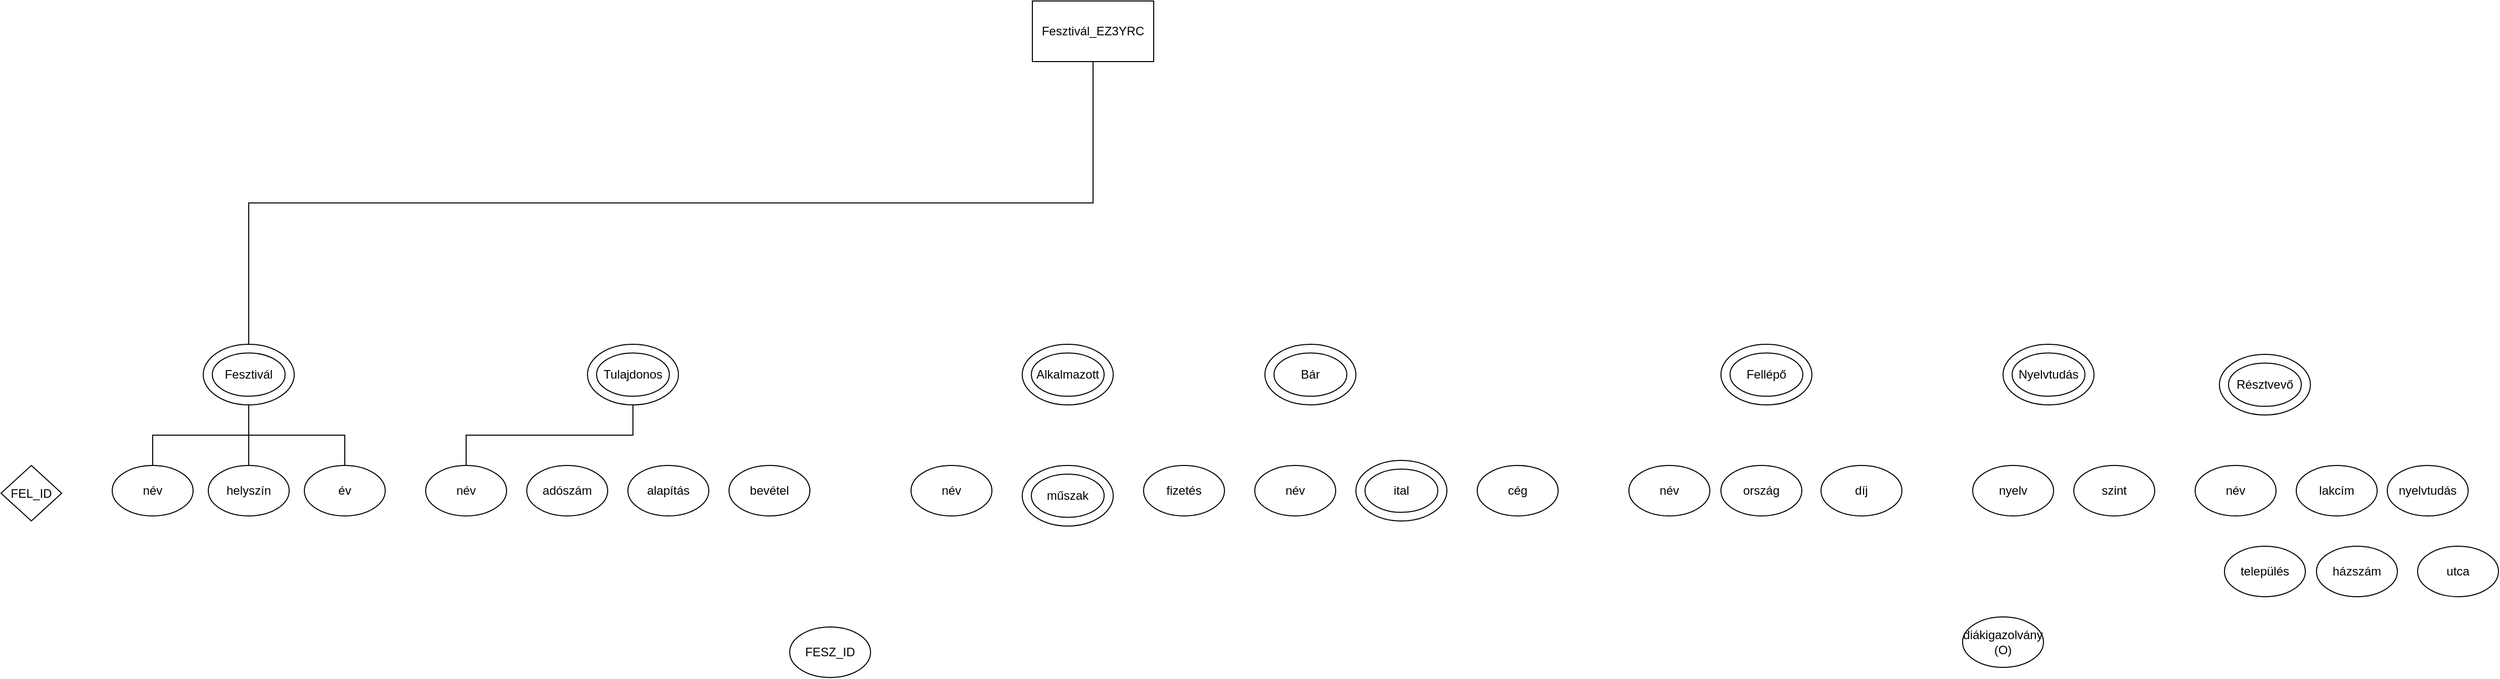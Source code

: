 <mxfile version="22.0.0" type="github">
  <diagram name="1 oldal" id="7Gm-jjUQWlPTQZy7TqSw">
    <mxGraphModel dx="2261" dy="1959" grid="1" gridSize="10" guides="1" tooltips="1" connect="1" arrows="1" fold="1" page="1" pageScale="1" pageWidth="827" pageHeight="1169" math="0" shadow="0">
      <root>
        <mxCell id="0" />
        <mxCell id="1" parent="0" />
        <mxCell id="BsaPP271d8ZQrGvn2r-6-1" value="Fesztivál_EZ3YRC" style="rounded=0;whiteSpace=wrap;html=1;" parent="1" vertex="1">
          <mxGeometry x="480" y="-140" width="120" height="60" as="geometry" />
        </mxCell>
        <mxCell id="BsaPP271d8ZQrGvn2r-6-2" value="név" style="ellipse;whiteSpace=wrap;html=1;" parent="1" vertex="1">
          <mxGeometry x="-120" y="320" width="80" height="50" as="geometry" />
        </mxCell>
        <mxCell id="BsaPP271d8ZQrGvn2r-6-3" value="helyszín" style="ellipse;whiteSpace=wrap;html=1;" parent="1" vertex="1">
          <mxGeometry x="-335" y="320" width="80" height="50" as="geometry" />
        </mxCell>
        <mxCell id="BsaPP271d8ZQrGvn2r-6-4" value="év" style="ellipse;whiteSpace=wrap;html=1;" parent="1" vertex="1">
          <mxGeometry x="-240" y="320" width="80" height="50" as="geometry" />
        </mxCell>
        <mxCell id="BsaPP271d8ZQrGvn2r-6-5" value="FESZ_ID" style="ellipse;whiteSpace=wrap;html=1;" parent="1" vertex="1">
          <mxGeometry x="240" y="480" width="80" height="50" as="geometry" />
        </mxCell>
        <mxCell id="BsaPP271d8ZQrGvn2r-6-6" value="név" style="ellipse;whiteSpace=wrap;html=1;" parent="1" vertex="1">
          <mxGeometry x="-430" y="320" width="80" height="50" as="geometry" />
        </mxCell>
        <mxCell id="BsaPP271d8ZQrGvn2r-6-7" value="név" style="ellipse;whiteSpace=wrap;html=1;" parent="1" vertex="1">
          <mxGeometry x="360" y="320" width="80" height="50" as="geometry" />
        </mxCell>
        <mxCell id="BsaPP271d8ZQrGvn2r-6-8" value="bevétel" style="ellipse;whiteSpace=wrap;html=1;" parent="1" vertex="1">
          <mxGeometry x="180" y="320" width="80" height="50" as="geometry" />
        </mxCell>
        <mxCell id="BsaPP271d8ZQrGvn2r-6-14" value="" style="group" parent="1" vertex="1" connectable="0">
          <mxGeometry x="-340" y="200" width="90" height="60" as="geometry" />
        </mxCell>
        <mxCell id="BsaPP271d8ZQrGvn2r-6-13" value="" style="ellipse;whiteSpace=wrap;html=1;" parent="BsaPP271d8ZQrGvn2r-6-14" vertex="1">
          <mxGeometry width="90" height="60" as="geometry" />
        </mxCell>
        <mxCell id="BsaPP271d8ZQrGvn2r-6-11" value="Fesztivál" style="ellipse;whiteSpace=wrap;html=1;" parent="BsaPP271d8ZQrGvn2r-6-14" vertex="1">
          <mxGeometry x="9" y="8.571" width="72" height="42.857" as="geometry" />
        </mxCell>
        <mxCell id="BsaPP271d8ZQrGvn2r-6-18" value="" style="group" parent="1" vertex="1" connectable="0">
          <mxGeometry x="1161" y="200" width="90" height="60" as="geometry" />
        </mxCell>
        <mxCell id="BsaPP271d8ZQrGvn2r-6-19" value="" style="ellipse;whiteSpace=wrap;html=1;" parent="BsaPP271d8ZQrGvn2r-6-18" vertex="1">
          <mxGeometry width="90" height="60" as="geometry" />
        </mxCell>
        <mxCell id="BsaPP271d8ZQrGvn2r-6-20" value="Fellépő" style="ellipse;whiteSpace=wrap;html=1;" parent="BsaPP271d8ZQrGvn2r-6-18" vertex="1">
          <mxGeometry x="9" y="8.571" width="72" height="42.857" as="geometry" />
        </mxCell>
        <mxCell id="BsaPP271d8ZQrGvn2r-6-21" value="" style="group" parent="1" vertex="1" connectable="0">
          <mxGeometry x="40" y="200" width="90" height="60" as="geometry" />
        </mxCell>
        <mxCell id="BsaPP271d8ZQrGvn2r-6-22" value="" style="ellipse;whiteSpace=wrap;html=1;" parent="BsaPP271d8ZQrGvn2r-6-21" vertex="1">
          <mxGeometry width="90" height="60" as="geometry" />
        </mxCell>
        <mxCell id="BsaPP271d8ZQrGvn2r-6-23" value="Tulajdonos" style="ellipse;whiteSpace=wrap;html=1;" parent="BsaPP271d8ZQrGvn2r-6-21" vertex="1">
          <mxGeometry x="9" y="8.571" width="72" height="42.857" as="geometry" />
        </mxCell>
        <mxCell id="BsaPP271d8ZQrGvn2r-6-24" value="" style="group" parent="1" vertex="1" connectable="0">
          <mxGeometry x="710" y="200" width="90" height="60" as="geometry" />
        </mxCell>
        <mxCell id="BsaPP271d8ZQrGvn2r-6-25" value="" style="ellipse;whiteSpace=wrap;html=1;" parent="BsaPP271d8ZQrGvn2r-6-24" vertex="1">
          <mxGeometry width="90" height="60" as="geometry" />
        </mxCell>
        <mxCell id="BsaPP271d8ZQrGvn2r-6-26" value="Bár" style="ellipse;whiteSpace=wrap;html=1;" parent="BsaPP271d8ZQrGvn2r-6-24" vertex="1">
          <mxGeometry x="9" y="8.571" width="72" height="42.857" as="geometry" />
        </mxCell>
        <mxCell id="BsaPP271d8ZQrGvn2r-6-36" value="" style="group" parent="1" vertex="1" connectable="0">
          <mxGeometry x="1440" y="200" width="90" height="60" as="geometry" />
        </mxCell>
        <mxCell id="BsaPP271d8ZQrGvn2r-6-37" value="" style="ellipse;whiteSpace=wrap;html=1;" parent="BsaPP271d8ZQrGvn2r-6-36" vertex="1">
          <mxGeometry width="90" height="60" as="geometry" />
        </mxCell>
        <mxCell id="BsaPP271d8ZQrGvn2r-6-38" value="Nyelvtudás" style="ellipse;whiteSpace=wrap;html=1;" parent="BsaPP271d8ZQrGvn2r-6-36" vertex="1">
          <mxGeometry x="9" y="8.571" width="72" height="42.857" as="geometry" />
        </mxCell>
        <mxCell id="BsaPP271d8ZQrGvn2r-6-41" value="" style="group" parent="1" vertex="1" connectable="0">
          <mxGeometry x="1654" y="210" width="90" height="60" as="geometry" />
        </mxCell>
        <mxCell id="BsaPP271d8ZQrGvn2r-6-42" value="" style="ellipse;whiteSpace=wrap;html=1;" parent="BsaPP271d8ZQrGvn2r-6-41" vertex="1">
          <mxGeometry width="90" height="60" as="geometry" />
        </mxCell>
        <mxCell id="BsaPP271d8ZQrGvn2r-6-43" value="Résztvevő" style="ellipse;whiteSpace=wrap;html=1;" parent="BsaPP271d8ZQrGvn2r-6-41" vertex="1">
          <mxGeometry x="9" y="8.571" width="72" height="42.857" as="geometry" />
        </mxCell>
        <mxCell id="BsaPP271d8ZQrGvn2r-6-45" value="" style="group" parent="1" vertex="1" connectable="0">
          <mxGeometry x="470" y="200" width="90" height="60" as="geometry" />
        </mxCell>
        <mxCell id="BsaPP271d8ZQrGvn2r-6-46" value="" style="ellipse;whiteSpace=wrap;html=1;" parent="BsaPP271d8ZQrGvn2r-6-45" vertex="1">
          <mxGeometry width="90" height="60" as="geometry" />
        </mxCell>
        <mxCell id="BsaPP271d8ZQrGvn2r-6-47" value="Alkalmazott" style="ellipse;whiteSpace=wrap;html=1;" parent="BsaPP271d8ZQrGvn2r-6-45" vertex="1">
          <mxGeometry x="9" y="8.571" width="72" height="42.857" as="geometry" />
        </mxCell>
        <mxCell id="BsaPP271d8ZQrGvn2r-6-48" value="adószám" style="ellipse;whiteSpace=wrap;html=1;" parent="1" vertex="1">
          <mxGeometry x="-20" y="320" width="80" height="50" as="geometry" />
        </mxCell>
        <mxCell id="BsaPP271d8ZQrGvn2r-6-49" value="alapítás" style="ellipse;whiteSpace=wrap;html=1;" parent="1" vertex="1">
          <mxGeometry x="80" y="320" width="80" height="50" as="geometry" />
        </mxCell>
        <mxCell id="BsaPP271d8ZQrGvn2r-6-51" value="fizetés" style="ellipse;whiteSpace=wrap;html=1;" parent="1" vertex="1">
          <mxGeometry x="590" y="320" width="80" height="50" as="geometry" />
        </mxCell>
        <mxCell id="BsaPP271d8ZQrGvn2r-6-54" value="" style="group" parent="1" vertex="1" connectable="0">
          <mxGeometry x="470" y="320" width="90" height="60" as="geometry" />
        </mxCell>
        <mxCell id="BsaPP271d8ZQrGvn2r-6-55" value="" style="ellipse;whiteSpace=wrap;html=1;" parent="BsaPP271d8ZQrGvn2r-6-54" vertex="1">
          <mxGeometry width="90" height="60" as="geometry" />
        </mxCell>
        <mxCell id="BsaPP271d8ZQrGvn2r-6-56" value="műszak" style="ellipse;whiteSpace=wrap;html=1;" parent="BsaPP271d8ZQrGvn2r-6-54" vertex="1">
          <mxGeometry x="9" y="8.571" width="72" height="42.857" as="geometry" />
        </mxCell>
        <mxCell id="BsaPP271d8ZQrGvn2r-6-57" value="név" style="ellipse;whiteSpace=wrap;html=1;" parent="1" vertex="1">
          <mxGeometry x="700" y="320" width="80" height="50" as="geometry" />
        </mxCell>
        <mxCell id="BsaPP271d8ZQrGvn2r-6-59" value="" style="group" parent="1" vertex="1" connectable="0">
          <mxGeometry x="800" y="315" width="90" height="60" as="geometry" />
        </mxCell>
        <mxCell id="BsaPP271d8ZQrGvn2r-6-60" value="" style="ellipse;whiteSpace=wrap;html=1;" parent="BsaPP271d8ZQrGvn2r-6-59" vertex="1">
          <mxGeometry width="90" height="60" as="geometry" />
        </mxCell>
        <mxCell id="BsaPP271d8ZQrGvn2r-6-61" value="ital" style="ellipse;whiteSpace=wrap;html=1;" parent="BsaPP271d8ZQrGvn2r-6-59" vertex="1">
          <mxGeometry x="9" y="8.571" width="72" height="42.857" as="geometry" />
        </mxCell>
        <mxCell id="BsaPP271d8ZQrGvn2r-6-62" value="cég" style="ellipse;whiteSpace=wrap;html=1;" parent="1" vertex="1">
          <mxGeometry x="920" y="320" width="80" height="50" as="geometry" />
        </mxCell>
        <mxCell id="BsaPP271d8ZQrGvn2r-6-63" value="név" style="ellipse;whiteSpace=wrap;html=1;" parent="1" vertex="1">
          <mxGeometry x="1070" y="320" width="80" height="50" as="geometry" />
        </mxCell>
        <mxCell id="BsaPP271d8ZQrGvn2r-6-64" value="ország" style="ellipse;whiteSpace=wrap;html=1;" parent="1" vertex="1">
          <mxGeometry x="1161" y="320" width="80" height="50" as="geometry" />
        </mxCell>
        <mxCell id="BsaPP271d8ZQrGvn2r-6-65" value="díj" style="ellipse;whiteSpace=wrap;html=1;" parent="1" vertex="1">
          <mxGeometry x="1260" y="320" width="80" height="50" as="geometry" />
        </mxCell>
        <mxCell id="BsaPP271d8ZQrGvn2r-6-66" value="nyelv" style="ellipse;whiteSpace=wrap;html=1;" parent="1" vertex="1">
          <mxGeometry x="1410" y="320" width="80" height="50" as="geometry" />
        </mxCell>
        <mxCell id="BsaPP271d8ZQrGvn2r-6-67" value="szint" style="ellipse;whiteSpace=wrap;html=1;" parent="1" vertex="1">
          <mxGeometry x="1510" y="320" width="80" height="50" as="geometry" />
        </mxCell>
        <mxCell id="BsaPP271d8ZQrGvn2r-6-68" value="név" style="ellipse;whiteSpace=wrap;html=1;" parent="1" vertex="1">
          <mxGeometry x="1630" y="320" width="80" height="50" as="geometry" />
        </mxCell>
        <mxCell id="BsaPP271d8ZQrGvn2r-6-70" value="diákigazolvány (O)" style="ellipse;whiteSpace=wrap;html=1;" parent="1" vertex="1">
          <mxGeometry x="1400" y="470" width="80" height="50" as="geometry" />
        </mxCell>
        <mxCell id="BsaPP271d8ZQrGvn2r-6-71" value="nyelvtudás" style="ellipse;whiteSpace=wrap;html=1;" parent="1" vertex="1">
          <mxGeometry x="1820" y="320" width="80" height="50" as="geometry" />
        </mxCell>
        <mxCell id="BsaPP271d8ZQrGvn2r-6-72" value="lakcím" style="ellipse;whiteSpace=wrap;html=1;" parent="1" vertex="1">
          <mxGeometry x="1730" y="320" width="80" height="50" as="geometry" />
        </mxCell>
        <mxCell id="BsaPP271d8ZQrGvn2r-6-73" value="utca" style="ellipse;whiteSpace=wrap;html=1;" parent="1" vertex="1">
          <mxGeometry x="1850" y="400" width="80" height="50" as="geometry" />
        </mxCell>
        <mxCell id="BsaPP271d8ZQrGvn2r-6-74" value="házszám" style="ellipse;whiteSpace=wrap;html=1;" parent="1" vertex="1">
          <mxGeometry x="1750" y="400" width="80" height="50" as="geometry" />
        </mxCell>
        <mxCell id="BsaPP271d8ZQrGvn2r-6-75" value="település" style="ellipse;whiteSpace=wrap;html=1;" parent="1" vertex="1">
          <mxGeometry x="1659" y="400" width="80" height="50" as="geometry" />
        </mxCell>
        <mxCell id="BsaPP271d8ZQrGvn2r-6-76" style="edgeStyle=orthogonalEdgeStyle;rounded=0;orthogonalLoop=1;jettySize=auto;html=1;exitX=0.5;exitY=0;exitDx=0;exitDy=0;entryX=0.5;entryY=1;entryDx=0;entryDy=0;endArrow=none;endFill=0;" parent="1" source="BsaPP271d8ZQrGvn2r-6-13" target="BsaPP271d8ZQrGvn2r-6-1" edge="1">
          <mxGeometry relative="1" as="geometry" />
        </mxCell>
        <mxCell id="haYK0gqrgbbHAEe-ASGT-1" value="FEL_ID" style="rhombus;whiteSpace=wrap;html=1;" vertex="1" parent="1">
          <mxGeometry x="-540" y="320" width="60" height="55" as="geometry" />
        </mxCell>
        <mxCell id="haYK0gqrgbbHAEe-ASGT-3" style="edgeStyle=orthogonalEdgeStyle;rounded=0;orthogonalLoop=1;jettySize=auto;html=1;exitX=0.5;exitY=1;exitDx=0;exitDy=0;entryX=0.5;entryY=0;entryDx=0;entryDy=0;endArrow=none;endFill=0;" edge="1" parent="1" source="BsaPP271d8ZQrGvn2r-6-13" target="BsaPP271d8ZQrGvn2r-6-6">
          <mxGeometry relative="1" as="geometry" />
        </mxCell>
        <mxCell id="haYK0gqrgbbHAEe-ASGT-6" style="edgeStyle=orthogonalEdgeStyle;rounded=0;orthogonalLoop=1;jettySize=auto;html=1;exitX=0.5;exitY=1;exitDx=0;exitDy=0;endArrow=none;endFill=0;" edge="1" parent="1" source="BsaPP271d8ZQrGvn2r-6-13" target="BsaPP271d8ZQrGvn2r-6-3">
          <mxGeometry relative="1" as="geometry" />
        </mxCell>
        <mxCell id="haYK0gqrgbbHAEe-ASGT-7" style="edgeStyle=orthogonalEdgeStyle;rounded=0;orthogonalLoop=1;jettySize=auto;html=1;exitX=0.5;exitY=1;exitDx=0;exitDy=0;endArrow=none;endFill=0;" edge="1" parent="1" source="BsaPP271d8ZQrGvn2r-6-13" target="BsaPP271d8ZQrGvn2r-6-4">
          <mxGeometry relative="1" as="geometry" />
        </mxCell>
        <mxCell id="haYK0gqrgbbHAEe-ASGT-8" style="edgeStyle=orthogonalEdgeStyle;rounded=0;orthogonalLoop=1;jettySize=auto;html=1;exitX=0.5;exitY=1;exitDx=0;exitDy=0;entryX=0.5;entryY=0;entryDx=0;entryDy=0;endArrow=none;endFill=0;" edge="1" parent="1" source="BsaPP271d8ZQrGvn2r-6-22" target="BsaPP271d8ZQrGvn2r-6-2">
          <mxGeometry relative="1" as="geometry" />
        </mxCell>
      </root>
    </mxGraphModel>
  </diagram>
</mxfile>
